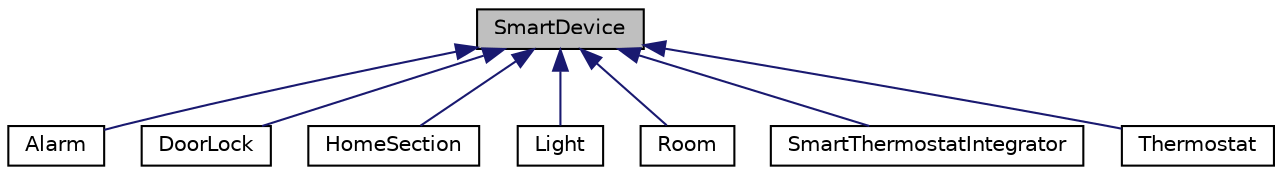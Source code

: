 digraph "SmartDevice"
{
 // LATEX_PDF_SIZE
  edge [fontname="Helvetica",fontsize="10",labelfontname="Helvetica",labelfontsize="10"];
  node [fontname="Helvetica",fontsize="10",shape=record];
  Node1 [label="SmartDevice",height=0.2,width=0.4,color="black", fillcolor="grey75", style="filled", fontcolor="black",tooltip=" "];
  Node1 -> Node2 [dir="back",color="midnightblue",fontsize="10",style="solid",fontname="Helvetica"];
  Node2 [label="Alarm",height=0.2,width=0.4,color="black", fillcolor="white", style="filled",URL="$classAlarm.html",tooltip=" "];
  Node1 -> Node3 [dir="back",color="midnightblue",fontsize="10",style="solid",fontname="Helvetica"];
  Node3 [label="DoorLock",height=0.2,width=0.4,color="black", fillcolor="white", style="filled",URL="$classDoorLock.html",tooltip=" "];
  Node1 -> Node4 [dir="back",color="midnightblue",fontsize="10",style="solid",fontname="Helvetica"];
  Node4 [label="HomeSection",height=0.2,width=0.4,color="black", fillcolor="white", style="filled",URL="$classHomeSection.html",tooltip=" "];
  Node1 -> Node5 [dir="back",color="midnightblue",fontsize="10",style="solid",fontname="Helvetica"];
  Node5 [label="Light",height=0.2,width=0.4,color="black", fillcolor="white", style="filled",URL="$classLight.html",tooltip=" "];
  Node1 -> Node6 [dir="back",color="midnightblue",fontsize="10",style="solid",fontname="Helvetica"];
  Node6 [label="Room",height=0.2,width=0.4,color="black", fillcolor="white", style="filled",URL="$classRoom.html",tooltip=" "];
  Node1 -> Node7 [dir="back",color="midnightblue",fontsize="10",style="solid",fontname="Helvetica"];
  Node7 [label="SmartThermostatIntegrator",height=0.2,width=0.4,color="black", fillcolor="white", style="filled",URL="$classSmartThermostatIntegrator.html",tooltip=" "];
  Node1 -> Node8 [dir="back",color="midnightblue",fontsize="10",style="solid",fontname="Helvetica"];
  Node8 [label="Thermostat",height=0.2,width=0.4,color="black", fillcolor="white", style="filled",URL="$classThermostat.html",tooltip=" "];
}
